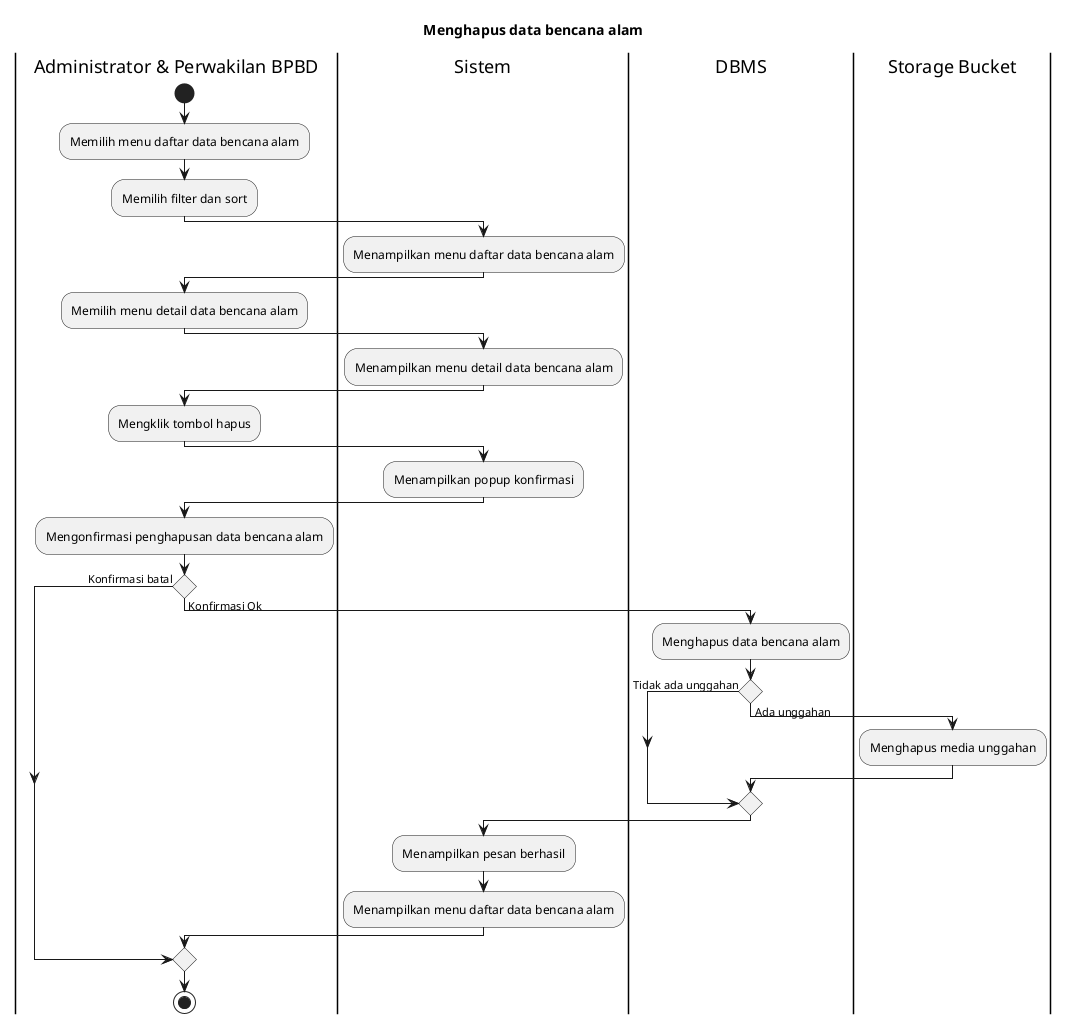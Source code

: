@startuml UC-MGDISASTER-010 - Menghapus data bencana alam
title Menghapus data bencana alam

|Administrator & Perwakilan BPBD|
start
:Memilih menu daftar data bencana alam;
:Memilih filter dan sort;

|Sistem|
:Menampilkan menu daftar data bencana alam;

|Administrator & Perwakilan BPBD|
:Memilih menu detail data bencana alam;

|Sistem|
:Menampilkan menu detail data bencana alam;

|Administrator & Perwakilan BPBD|
:Mengklik tombol hapus;

|Sistem|
:Menampilkan popup konfirmasi;

|Administrator & Perwakilan BPBD|
:Mengonfirmasi penghapusan data bencana alam;

if () then (Konfirmasi batal)
else (Konfirmasi Ok)
  |DBMS|
  :Menghapus data bencana alam;

  if () then (Tidak ada unggahan)
  else (Ada unggahan)
    |Storage Bucket|
    :Menghapus media unggahan;
  endif

  |Sistem|
  :Menampilkan pesan berhasil;
  :Menampilkan menu daftar data bencana alam;
endif

|Administrator & Perwakilan BPBD|
stop

@enduml
